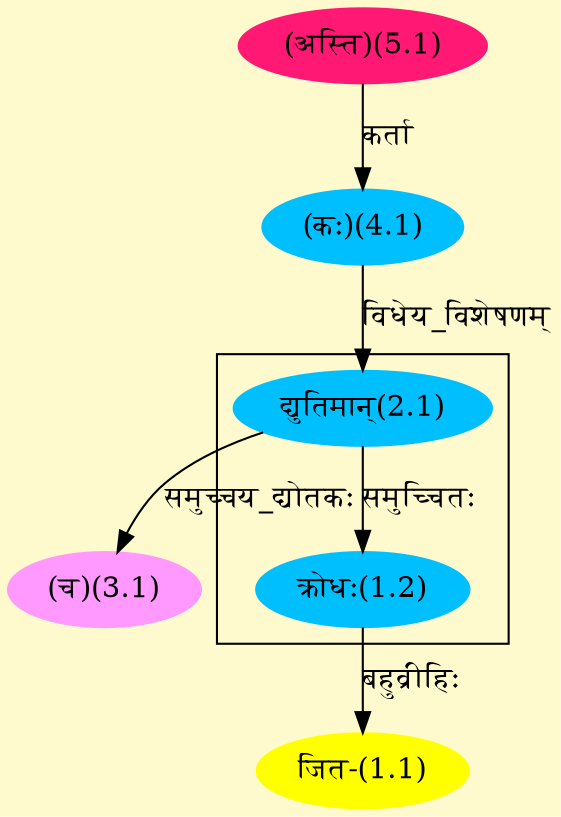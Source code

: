 digraph G{
rankdir=BT;
 compound=true;
 bgcolor="lemonchiffon1";

subgraph cluster_1{
Node1_2 [style=filled, color="#00BFFF" label = "क्रोधः(1.2)"]
Node2_1 [style=filled, color="#00BFFF" label = "द्युतिमान्(2.1)"]

}
Node1_1 [style=filled, color="#FFFF00" label = "जित-(1.1)"]
Node1_2 [style=filled, color="#00BFFF" label = "क्रोधः(1.2)"]
Node2_1 [style=filled, color="#00BFFF" label = "द्युतिमान्(2.1)"]
Node4_1 [style=filled, color="#00BFFF" label = "(कः)(4.1)"]
Node3_1 [style=filled, color="#FF99FF" label = "(च)(3.1)"]
Node5_1 [style=filled, color="#FF1975" label = "(अस्ति)(5.1)"]
/* Start of Relations section */

Node1_1 -> Node1_2 [  label="बहुव्रीहिः"  dir="back" ]
Node1_2 -> Node2_1 [  label="समुच्चितः"  dir="back" ]
Node2_1 -> Node4_1 [  label="विधेय_विशेषणम्"  dir="back" ]
Node3_1 -> Node2_1 [  label="समुच्चय_द्योतकः"  dir="back" ]
Node4_1 -> Node5_1 [  label="कर्ता"  dir="back" ]
}
